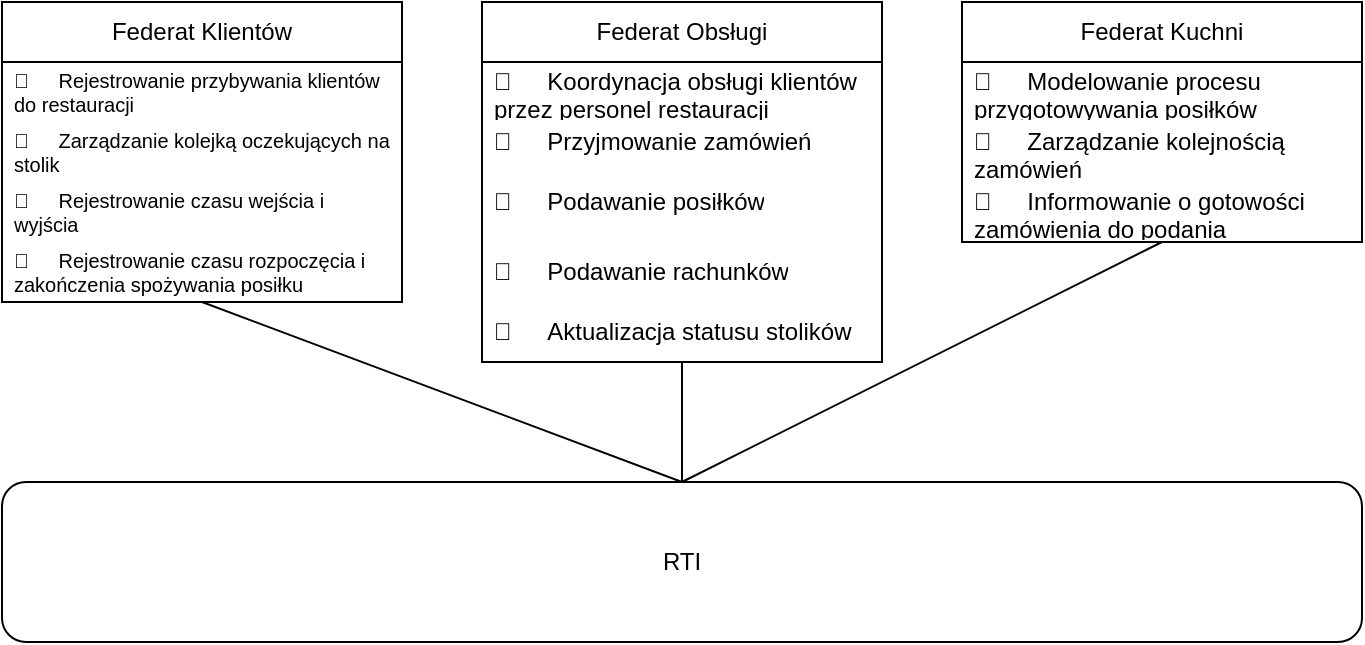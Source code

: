 <mxfile version="24.4.8" type="device">
  <diagram id="sTHn2eyJf8pyU-8U_TXw" name="Page-1">
    <mxGraphModel dx="958" dy="598" grid="1" gridSize="10" guides="1" tooltips="1" connect="1" arrows="1" fold="1" page="1" pageScale="1" pageWidth="850" pageHeight="1100" math="0" shadow="0">
      <root>
        <mxCell id="0" />
        <mxCell id="1" parent="0" />
        <mxCell id="o9NvcqOnvcmmZBe2oiqp-3" value="RTI" style="rounded=1;whiteSpace=wrap;html=1;" vertex="1" parent="1">
          <mxGeometry x="40" y="280" width="680" height="80" as="geometry" />
        </mxCell>
        <mxCell id="o9NvcqOnvcmmZBe2oiqp-4" value="Federat Klientów" style="swimlane;fontStyle=0;childLayout=stackLayout;horizontal=1;startSize=30;horizontalStack=0;resizeParent=1;resizeParentMax=0;resizeLast=0;collapsible=1;marginBottom=0;whiteSpace=wrap;html=1;fontSize=12;" vertex="1" parent="1">
          <mxGeometry x="40" y="40" width="200" height="150" as="geometry">
            <mxRectangle x="40" y="40" width="120" height="30" as="alternateBounds" />
          </mxGeometry>
        </mxCell>
        <mxCell id="o9NvcqOnvcmmZBe2oiqp-7" value="&lt;span style=&quot;font-size: 10px;&quot;&gt;&lt;span style=&quot;white-space: pre; font-size: 10px;&quot;&gt;&#x9;&lt;/span&gt;Rejestrowanie przybywania klientów do restauracji&lt;/span&gt;" style="text;strokeColor=none;fillColor=none;align=left;verticalAlign=middle;spacingLeft=4;spacingRight=4;overflow=hidden;points=[[0,0.5],[1,0.5]];portConstraint=eastwest;rotatable=0;whiteSpace=wrap;html=1;fontSize=10;" vertex="1" parent="o9NvcqOnvcmmZBe2oiqp-4">
          <mxGeometry y="30" width="200" height="30" as="geometry" />
        </mxCell>
        <mxCell id="o9NvcqOnvcmmZBe2oiqp-33" value="&lt;span style=&quot;font-size: 10px;&quot;&gt;&lt;span style=&quot;white-space: pre; font-size: 10px;&quot;&gt;&#x9;&lt;/span&gt;Zarządzanie kolejką oczekujących na stolik&lt;/span&gt;" style="text;strokeColor=none;fillColor=none;align=left;verticalAlign=middle;spacingLeft=4;spacingRight=4;overflow=hidden;points=[[0,0.5],[1,0.5]];portConstraint=eastwest;rotatable=0;whiteSpace=wrap;html=1;fontSize=10;" vertex="1" parent="o9NvcqOnvcmmZBe2oiqp-4">
          <mxGeometry y="60" width="200" height="30" as="geometry" />
        </mxCell>
        <mxCell id="o9NvcqOnvcmmZBe2oiqp-34" value="&lt;span style=&quot;font-size: 10px;&quot;&gt;&lt;span style=&quot;white-space: pre; font-size: 10px;&quot;&gt;&#x9;&lt;/span&gt;Rejestrowanie czasu wejścia i wyjścia&amp;nbsp;&lt;/span&gt;" style="text;strokeColor=none;fillColor=none;align=left;verticalAlign=middle;spacingLeft=4;spacingRight=4;overflow=hidden;points=[[0,0.5],[1,0.5]];portConstraint=eastwest;rotatable=0;whiteSpace=wrap;html=1;fontSize=10;" vertex="1" parent="o9NvcqOnvcmmZBe2oiqp-4">
          <mxGeometry y="90" width="200" height="30" as="geometry" />
        </mxCell>
        <mxCell id="o9NvcqOnvcmmZBe2oiqp-35" value="&lt;span style=&quot;font-size: 10px;&quot;&gt;&lt;span style=&quot;white-space: pre; font-size: 10px;&quot;&gt;&#x9;&lt;/span&gt;Rejestrowanie czasu rozpoczęcia i zakończenia spożywania posiłku&lt;/span&gt;" style="text;strokeColor=none;fillColor=none;align=left;verticalAlign=middle;spacingLeft=4;spacingRight=4;overflow=hidden;points=[[0,0.5],[1,0.5]];portConstraint=eastwest;rotatable=0;whiteSpace=wrap;html=1;fontSize=10;" vertex="1" parent="o9NvcqOnvcmmZBe2oiqp-4">
          <mxGeometry y="120" width="200" height="30" as="geometry" />
        </mxCell>
        <mxCell id="o9NvcqOnvcmmZBe2oiqp-8" value="Federat Obsługi" style="swimlane;fontStyle=0;childLayout=stackLayout;horizontal=1;startSize=30;horizontalStack=0;resizeParent=1;resizeParentMax=0;resizeLast=0;collapsible=1;marginBottom=0;whiteSpace=wrap;html=1;" vertex="1" parent="1">
          <mxGeometry x="280" y="40" width="200" height="180" as="geometry">
            <mxRectangle x="200" y="40" width="120" height="30" as="alternateBounds" />
          </mxGeometry>
        </mxCell>
        <mxCell id="o9NvcqOnvcmmZBe2oiqp-9" value="&lt;span style=&quot;white-space:pre&quot;&gt;&#x9;&lt;/span&gt;Koordynacja obsługi klientów przez personel restauracji&lt;div&gt;&lt;br&gt;&lt;/div&gt;" style="text;strokeColor=none;fillColor=none;align=left;verticalAlign=middle;spacingLeft=4;spacingRight=4;overflow=hidden;points=[[0,0.5],[1,0.5]];portConstraint=eastwest;rotatable=0;whiteSpace=wrap;html=1;" vertex="1" parent="o9NvcqOnvcmmZBe2oiqp-8">
          <mxGeometry y="30" width="200" height="30" as="geometry" />
        </mxCell>
        <mxCell id="o9NvcqOnvcmmZBe2oiqp-10" value="&lt;span style=&quot;white-space:pre&quot;&gt;&#x9;&lt;/span&gt;Przyjmowanie zamówień&lt;div&gt;&lt;br&gt;&lt;/div&gt;" style="text;strokeColor=none;fillColor=none;align=left;verticalAlign=middle;spacingLeft=4;spacingRight=4;overflow=hidden;points=[[0,0.5],[1,0.5]];portConstraint=eastwest;rotatable=0;whiteSpace=wrap;html=1;" vertex="1" parent="o9NvcqOnvcmmZBe2oiqp-8">
          <mxGeometry y="60" width="200" height="30" as="geometry" />
        </mxCell>
        <mxCell id="o9NvcqOnvcmmZBe2oiqp-11" value="&lt;span style=&quot;white-space:pre&quot;&gt;&#x9;&lt;/span&gt;Podawanie posiłków&lt;div&gt;&lt;br&gt;&lt;/div&gt;" style="text;strokeColor=none;fillColor=none;align=left;verticalAlign=middle;spacingLeft=4;spacingRight=4;overflow=hidden;points=[[0,0.5],[1,0.5]];portConstraint=eastwest;rotatable=0;whiteSpace=wrap;html=1;" vertex="1" parent="o9NvcqOnvcmmZBe2oiqp-8">
          <mxGeometry y="90" width="200" height="30" as="geometry" />
        </mxCell>
        <mxCell id="o9NvcqOnvcmmZBe2oiqp-36" value="&lt;div&gt;&lt;span style=&quot;white-space:pre&quot;&gt;&#x9;&lt;/span&gt;Podawanie rachunków&lt;/div&gt;" style="text;strokeColor=none;fillColor=none;align=left;verticalAlign=middle;spacingLeft=4;spacingRight=4;overflow=hidden;points=[[0,0.5],[1,0.5]];portConstraint=eastwest;rotatable=0;whiteSpace=wrap;html=1;" vertex="1" parent="o9NvcqOnvcmmZBe2oiqp-8">
          <mxGeometry y="120" width="200" height="30" as="geometry" />
        </mxCell>
        <mxCell id="o9NvcqOnvcmmZBe2oiqp-37" value="&lt;div&gt;&lt;span style=&quot;white-space:pre&quot;&gt;&#x9;&lt;/span&gt;Aktualizacja statusu stolików&lt;br&gt;&lt;/div&gt;" style="text;strokeColor=none;fillColor=none;align=left;verticalAlign=middle;spacingLeft=4;spacingRight=4;overflow=hidden;points=[[0,0.5],[1,0.5]];portConstraint=eastwest;rotatable=0;whiteSpace=wrap;html=1;" vertex="1" parent="o9NvcqOnvcmmZBe2oiqp-8">
          <mxGeometry y="150" width="200" height="30" as="geometry" />
        </mxCell>
        <mxCell id="o9NvcqOnvcmmZBe2oiqp-12" value="Federat Kuchni" style="swimlane;fontStyle=0;childLayout=stackLayout;horizontal=1;startSize=30;horizontalStack=0;resizeParent=1;resizeParentMax=0;resizeLast=0;collapsible=1;marginBottom=0;whiteSpace=wrap;html=1;" vertex="1" parent="1">
          <mxGeometry x="520" y="40" width="200" height="120" as="geometry">
            <mxRectangle x="360" y="40" width="120" height="30" as="alternateBounds" />
          </mxGeometry>
        </mxCell>
        <mxCell id="o9NvcqOnvcmmZBe2oiqp-13" value="&lt;span style=&quot;white-space:pre&quot;&gt;&#x9;&lt;/span&gt;Modelowanie procesu przygotowywania posiłków" style="text;strokeColor=none;fillColor=none;align=left;verticalAlign=middle;spacingLeft=4;spacingRight=4;overflow=hidden;points=[[0,0.5],[1,0.5]];portConstraint=eastwest;rotatable=0;whiteSpace=wrap;html=1;" vertex="1" parent="o9NvcqOnvcmmZBe2oiqp-12">
          <mxGeometry y="30" width="200" height="30" as="geometry" />
        </mxCell>
        <mxCell id="o9NvcqOnvcmmZBe2oiqp-14" value="&lt;span style=&quot;white-space:pre&quot;&gt;&#x9;&lt;/span&gt;Zarządzanie kolejnością zamówień" style="text;strokeColor=none;fillColor=none;align=left;verticalAlign=middle;spacingLeft=4;spacingRight=4;overflow=hidden;points=[[0,0.5],[1,0.5]];portConstraint=eastwest;rotatable=0;whiteSpace=wrap;html=1;" vertex="1" parent="o9NvcqOnvcmmZBe2oiqp-12">
          <mxGeometry y="60" width="200" height="30" as="geometry" />
        </mxCell>
        <mxCell id="o9NvcqOnvcmmZBe2oiqp-15" value="&lt;span style=&quot;white-space:pre&quot;&gt;&#x9;&lt;/span&gt;Informowanie o gotowości zamówienia do podania" style="text;strokeColor=none;fillColor=none;align=left;verticalAlign=middle;spacingLeft=4;spacingRight=4;overflow=hidden;points=[[0,0.5],[1,0.5]];portConstraint=eastwest;rotatable=0;whiteSpace=wrap;html=1;" vertex="1" parent="o9NvcqOnvcmmZBe2oiqp-12">
          <mxGeometry y="90" width="200" height="30" as="geometry" />
        </mxCell>
        <mxCell id="o9NvcqOnvcmmZBe2oiqp-23" value="" style="endArrow=none;html=1;rounded=0;exitX=0.5;exitY=0;exitDx=0;exitDy=0;entryX=0.5;entryY=1;entryDx=0;entryDy=0;" edge="1" parent="1" source="o9NvcqOnvcmmZBe2oiqp-3" target="o9NvcqOnvcmmZBe2oiqp-4">
          <mxGeometry width="50" height="50" relative="1" as="geometry">
            <mxPoint x="250" y="170" as="sourcePoint" />
            <mxPoint x="300" y="120" as="targetPoint" />
          </mxGeometry>
        </mxCell>
        <mxCell id="o9NvcqOnvcmmZBe2oiqp-24" value="" style="endArrow=none;html=1;rounded=0;exitX=0.5;exitY=0;exitDx=0;exitDy=0;entryX=0.5;entryY=1;entryDx=0;entryDy=0;" edge="1" parent="1" source="o9NvcqOnvcmmZBe2oiqp-3" target="o9NvcqOnvcmmZBe2oiqp-8">
          <mxGeometry width="50" height="50" relative="1" as="geometry">
            <mxPoint x="250" y="170" as="sourcePoint" />
            <mxPoint x="300" y="120" as="targetPoint" />
          </mxGeometry>
        </mxCell>
        <mxCell id="o9NvcqOnvcmmZBe2oiqp-25" value="" style="endArrow=none;html=1;rounded=0;exitX=0.5;exitY=0;exitDx=0;exitDy=0;entryX=0.5;entryY=1;entryDx=0;entryDy=0;" edge="1" parent="1" source="o9NvcqOnvcmmZBe2oiqp-3" target="o9NvcqOnvcmmZBe2oiqp-12">
          <mxGeometry width="50" height="50" relative="1" as="geometry">
            <mxPoint x="250" y="170" as="sourcePoint" />
            <mxPoint x="300" y="120" as="targetPoint" />
          </mxGeometry>
        </mxCell>
      </root>
    </mxGraphModel>
  </diagram>
</mxfile>
